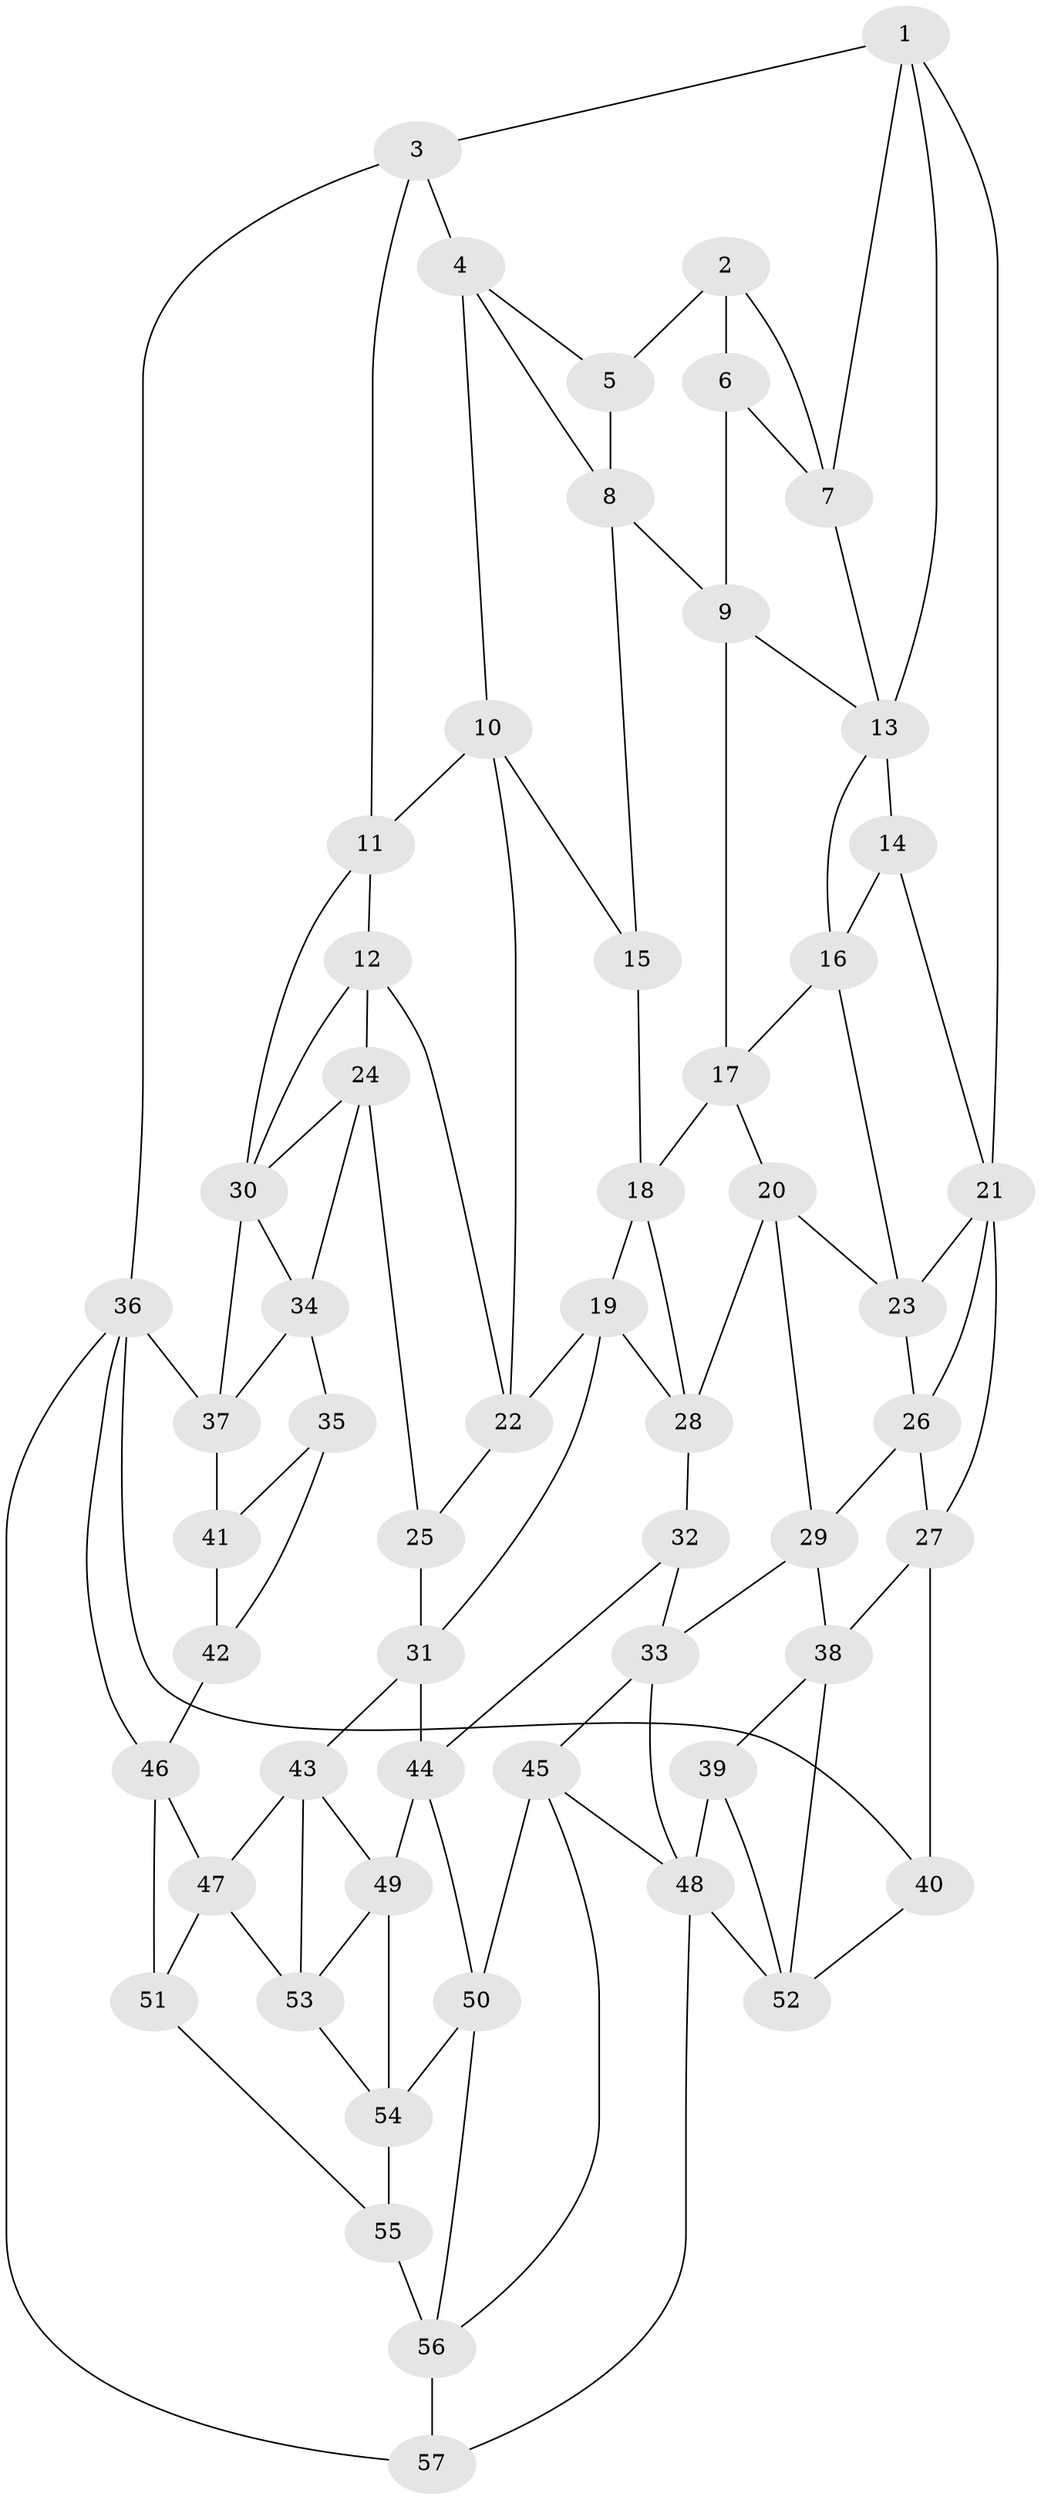 // original degree distribution, {3: 0.014084507042253521, 6: 0.23943661971830985, 5: 0.49295774647887325, 4: 0.2535211267605634}
// Generated by graph-tools (version 1.1) at 2025/38/03/04/25 23:38:20]
// undirected, 57 vertices, 109 edges
graph export_dot {
  node [color=gray90,style=filled];
  1;
  2;
  3;
  4;
  5;
  6;
  7;
  8;
  9;
  10;
  11;
  12;
  13;
  14;
  15;
  16;
  17;
  18;
  19;
  20;
  21;
  22;
  23;
  24;
  25;
  26;
  27;
  28;
  29;
  30;
  31;
  32;
  33;
  34;
  35;
  36;
  37;
  38;
  39;
  40;
  41;
  42;
  43;
  44;
  45;
  46;
  47;
  48;
  49;
  50;
  51;
  52;
  53;
  54;
  55;
  56;
  57;
  1 -- 3 [weight=1.0];
  1 -- 7 [weight=1.0];
  1 -- 13 [weight=1.0];
  1 -- 21 [weight=1.0];
  2 -- 5 [weight=1.0];
  2 -- 6 [weight=1.0];
  2 -- 7 [weight=1.0];
  3 -- 4 [weight=2.0];
  3 -- 11 [weight=1.0];
  3 -- 36 [weight=2.0];
  4 -- 5 [weight=1.0];
  4 -- 8 [weight=1.0];
  4 -- 10 [weight=1.0];
  5 -- 8 [weight=2.0];
  6 -- 7 [weight=1.0];
  6 -- 9 [weight=1.0];
  7 -- 13 [weight=1.0];
  8 -- 9 [weight=1.0];
  8 -- 15 [weight=1.0];
  9 -- 13 [weight=1.0];
  9 -- 17 [weight=1.0];
  10 -- 11 [weight=1.0];
  10 -- 15 [weight=1.0];
  10 -- 22 [weight=1.0];
  11 -- 12 [weight=1.0];
  11 -- 30 [weight=1.0];
  12 -- 22 [weight=1.0];
  12 -- 24 [weight=1.0];
  12 -- 30 [weight=1.0];
  13 -- 14 [weight=2.0];
  13 -- 16 [weight=1.0];
  14 -- 16 [weight=1.0];
  14 -- 21 [weight=1.0];
  15 -- 18 [weight=2.0];
  16 -- 17 [weight=1.0];
  16 -- 23 [weight=1.0];
  17 -- 18 [weight=2.0];
  17 -- 20 [weight=1.0];
  18 -- 19 [weight=1.0];
  18 -- 28 [weight=1.0];
  19 -- 22 [weight=1.0];
  19 -- 28 [weight=1.0];
  19 -- 31 [weight=1.0];
  20 -- 23 [weight=1.0];
  20 -- 28 [weight=1.0];
  20 -- 29 [weight=1.0];
  21 -- 23 [weight=1.0];
  21 -- 26 [weight=1.0];
  21 -- 27 [weight=1.0];
  22 -- 25 [weight=1.0];
  23 -- 26 [weight=1.0];
  24 -- 25 [weight=1.0];
  24 -- 30 [weight=1.0];
  24 -- 34 [weight=1.0];
  25 -- 31 [weight=1.0];
  26 -- 27 [weight=1.0];
  26 -- 29 [weight=1.0];
  27 -- 38 [weight=1.0];
  27 -- 40 [weight=1.0];
  28 -- 32 [weight=1.0];
  29 -- 33 [weight=1.0];
  29 -- 38 [weight=1.0];
  30 -- 34 [weight=2.0];
  30 -- 37 [weight=1.0];
  31 -- 43 [weight=1.0];
  31 -- 44 [weight=1.0];
  32 -- 33 [weight=1.0];
  32 -- 44 [weight=1.0];
  33 -- 45 [weight=1.0];
  33 -- 48 [weight=1.0];
  34 -- 35 [weight=2.0];
  34 -- 37 [weight=1.0];
  35 -- 41 [weight=1.0];
  35 -- 42 [weight=1.0];
  36 -- 37 [weight=1.0];
  36 -- 40 [weight=1.0];
  36 -- 46 [weight=1.0];
  36 -- 57 [weight=1.0];
  37 -- 41 [weight=1.0];
  38 -- 39 [weight=1.0];
  38 -- 52 [weight=1.0];
  39 -- 48 [weight=1.0];
  39 -- 52 [weight=1.0];
  40 -- 52 [weight=2.0];
  41 -- 42 [weight=1.0];
  42 -- 46 [weight=2.0];
  43 -- 47 [weight=1.0];
  43 -- 49 [weight=1.0];
  43 -- 53 [weight=1.0];
  44 -- 49 [weight=1.0];
  44 -- 50 [weight=1.0];
  45 -- 48 [weight=1.0];
  45 -- 50 [weight=1.0];
  45 -- 56 [weight=1.0];
  46 -- 47 [weight=1.0];
  46 -- 51 [weight=2.0];
  47 -- 51 [weight=1.0];
  47 -- 53 [weight=1.0];
  48 -- 52 [weight=2.0];
  48 -- 57 [weight=1.0];
  49 -- 53 [weight=1.0];
  49 -- 54 [weight=1.0];
  50 -- 54 [weight=1.0];
  50 -- 56 [weight=1.0];
  51 -- 55 [weight=1.0];
  53 -- 54 [weight=1.0];
  54 -- 55 [weight=1.0];
  55 -- 56 [weight=2.0];
  56 -- 57 [weight=2.0];
}
